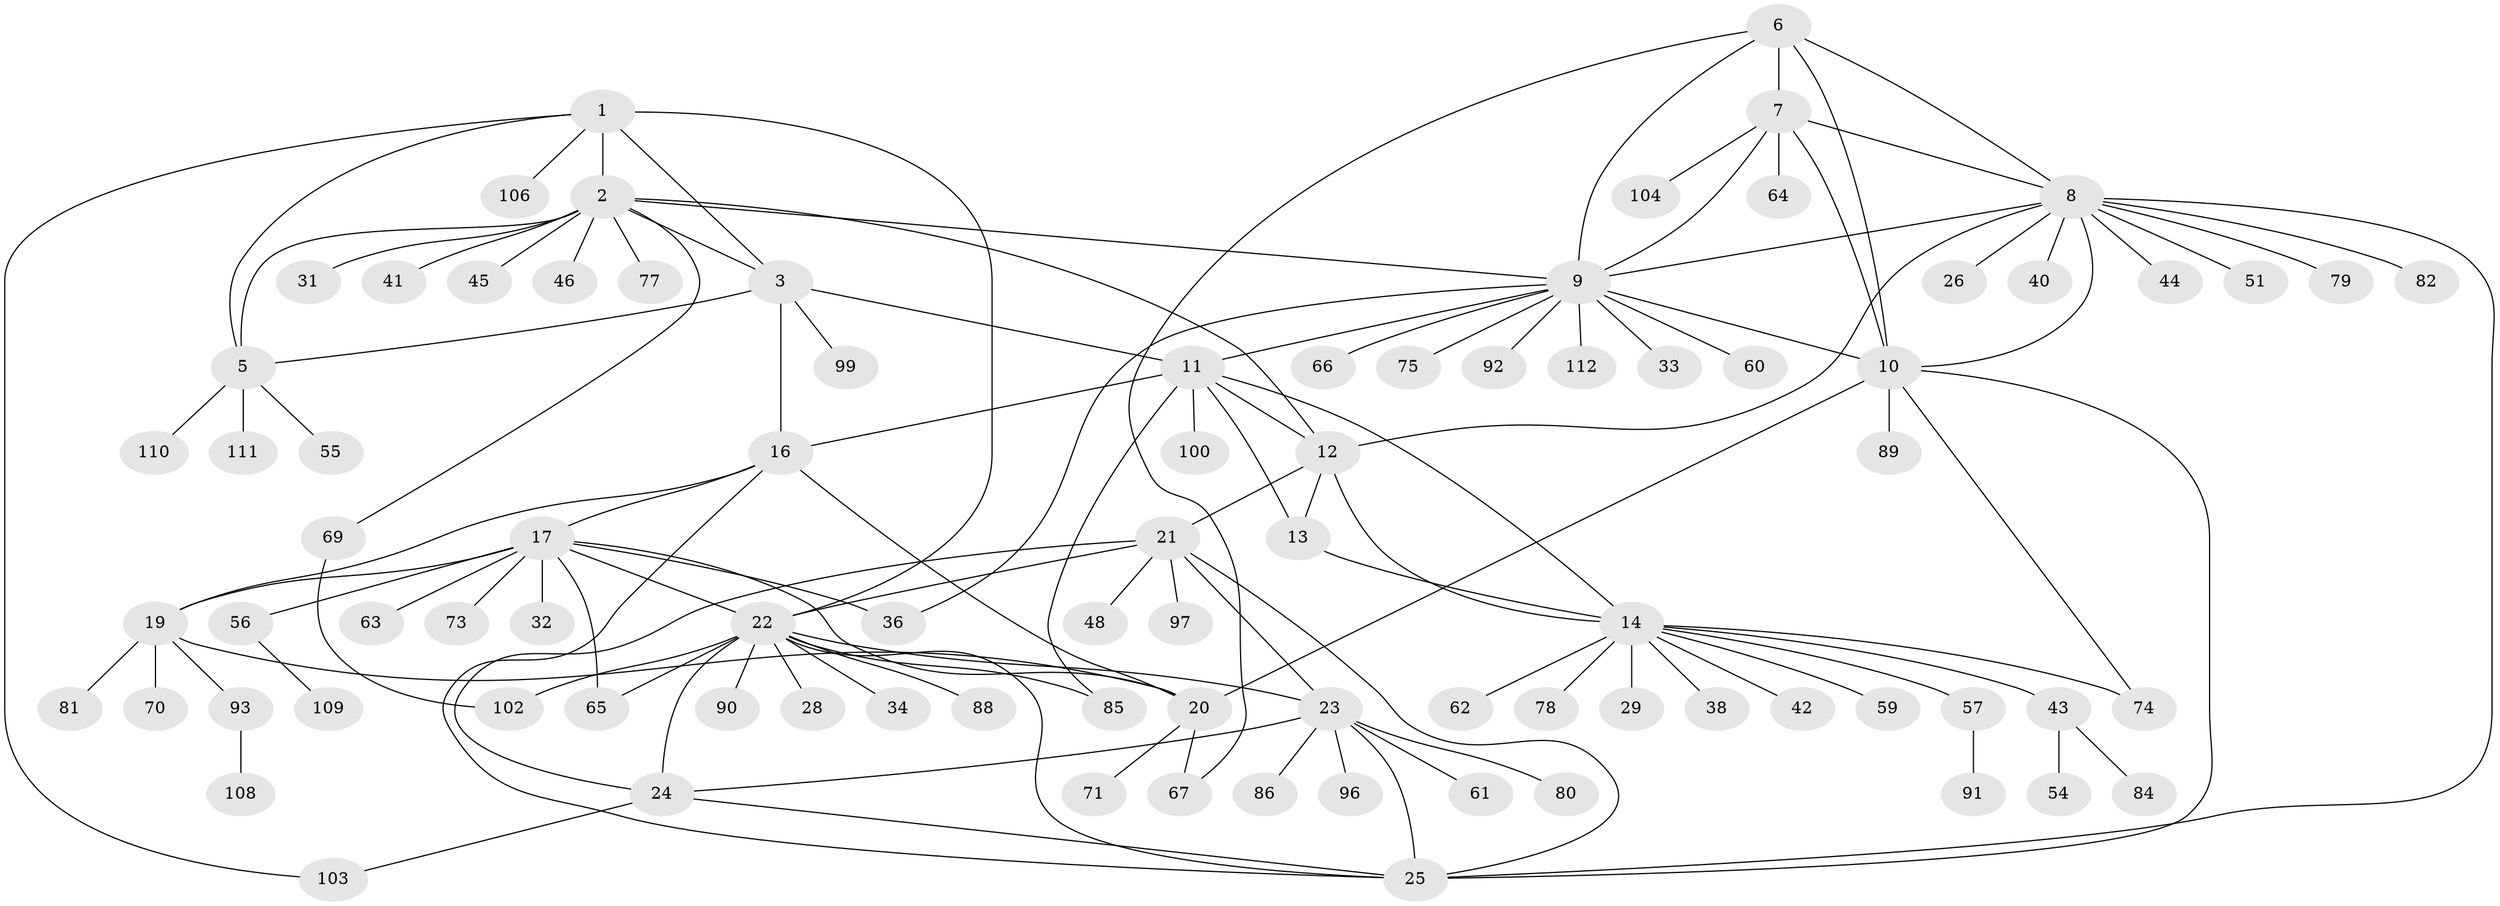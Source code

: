 // Generated by graph-tools (version 1.1) at 2025/24/03/03/25 07:24:18]
// undirected, 87 vertices, 124 edges
graph export_dot {
graph [start="1"]
  node [color=gray90,style=filled];
  1;
  2 [super="+4"];
  3 [super="+52"];
  5 [super="+87"];
  6;
  7 [super="+35"];
  8 [super="+49"];
  9 [super="+27"];
  10 [super="+101"];
  11 [super="+50"];
  12 [super="+15"];
  13;
  14 [super="+30"];
  16 [super="+18"];
  17 [super="+47"];
  19 [super="+94"];
  20 [super="+37"];
  21 [super="+39"];
  22 [super="+76"];
  23 [super="+83"];
  24 [super="+98"];
  25 [super="+58"];
  26;
  28;
  29;
  31;
  32;
  33;
  34;
  36 [super="+72"];
  38;
  40 [super="+53"];
  41;
  42;
  43 [super="+68"];
  44;
  45;
  46;
  48;
  51;
  54;
  55;
  56;
  57;
  59;
  60;
  61;
  62;
  63;
  64;
  65 [super="+107"];
  66;
  67;
  69 [super="+95"];
  70;
  71;
  73;
  74;
  75;
  77;
  78;
  79;
  80;
  81;
  82 [super="+105"];
  84;
  85;
  86;
  88;
  89;
  90;
  91;
  92;
  93;
  96;
  97;
  99;
  100;
  102;
  103;
  104;
  106;
  108;
  109;
  110;
  111;
  112;
  1 -- 2 [weight=2];
  1 -- 3;
  1 -- 5;
  1 -- 22;
  1 -- 103;
  1 -- 106;
  2 -- 3 [weight=2];
  2 -- 5 [weight=2];
  2 -- 9;
  2 -- 46;
  2 -- 69;
  2 -- 77;
  2 -- 41;
  2 -- 45;
  2 -- 31;
  2 -- 12;
  3 -- 5;
  3 -- 99;
  3 -- 11;
  3 -- 16;
  5 -- 55;
  5 -- 110;
  5 -- 111;
  6 -- 7;
  6 -- 8;
  6 -- 9;
  6 -- 10;
  6 -- 67;
  7 -- 8;
  7 -- 9;
  7 -- 10;
  7 -- 104;
  7 -- 64;
  8 -- 9;
  8 -- 10;
  8 -- 26;
  8 -- 40;
  8 -- 44;
  8 -- 51;
  8 -- 79;
  8 -- 82;
  8 -- 12;
  8 -- 25;
  9 -- 10;
  9 -- 11;
  9 -- 33;
  9 -- 60;
  9 -- 66;
  9 -- 75;
  9 -- 92;
  9 -- 112;
  9 -- 36;
  10 -- 20;
  10 -- 25;
  10 -- 74;
  10 -- 89;
  11 -- 12 [weight=2];
  11 -- 13;
  11 -- 14;
  11 -- 85;
  11 -- 100;
  11 -- 16;
  12 -- 13 [weight=2];
  12 -- 14 [weight=2];
  12 -- 21;
  13 -- 14;
  14 -- 29;
  14 -- 38;
  14 -- 42;
  14 -- 43;
  14 -- 57;
  14 -- 59;
  14 -- 62;
  14 -- 74;
  14 -- 78;
  16 -- 17 [weight=2];
  16 -- 19 [weight=2];
  16 -- 20 [weight=2];
  16 -- 25;
  17 -- 19;
  17 -- 20;
  17 -- 32;
  17 -- 36;
  17 -- 56;
  17 -- 63;
  17 -- 65;
  17 -- 73;
  17 -- 22;
  19 -- 20;
  19 -- 70;
  19 -- 81;
  19 -- 93;
  20 -- 67;
  20 -- 71;
  21 -- 22;
  21 -- 23;
  21 -- 24;
  21 -- 25;
  21 -- 48;
  21 -- 97;
  22 -- 23;
  22 -- 24;
  22 -- 25;
  22 -- 28;
  22 -- 34;
  22 -- 65 [weight=2];
  22 -- 85;
  22 -- 102;
  22 -- 88;
  22 -- 90;
  23 -- 24;
  23 -- 25;
  23 -- 61;
  23 -- 80;
  23 -- 86;
  23 -- 96;
  24 -- 25;
  24 -- 103;
  43 -- 54;
  43 -- 84;
  56 -- 109;
  57 -- 91;
  69 -- 102;
  93 -- 108;
}
